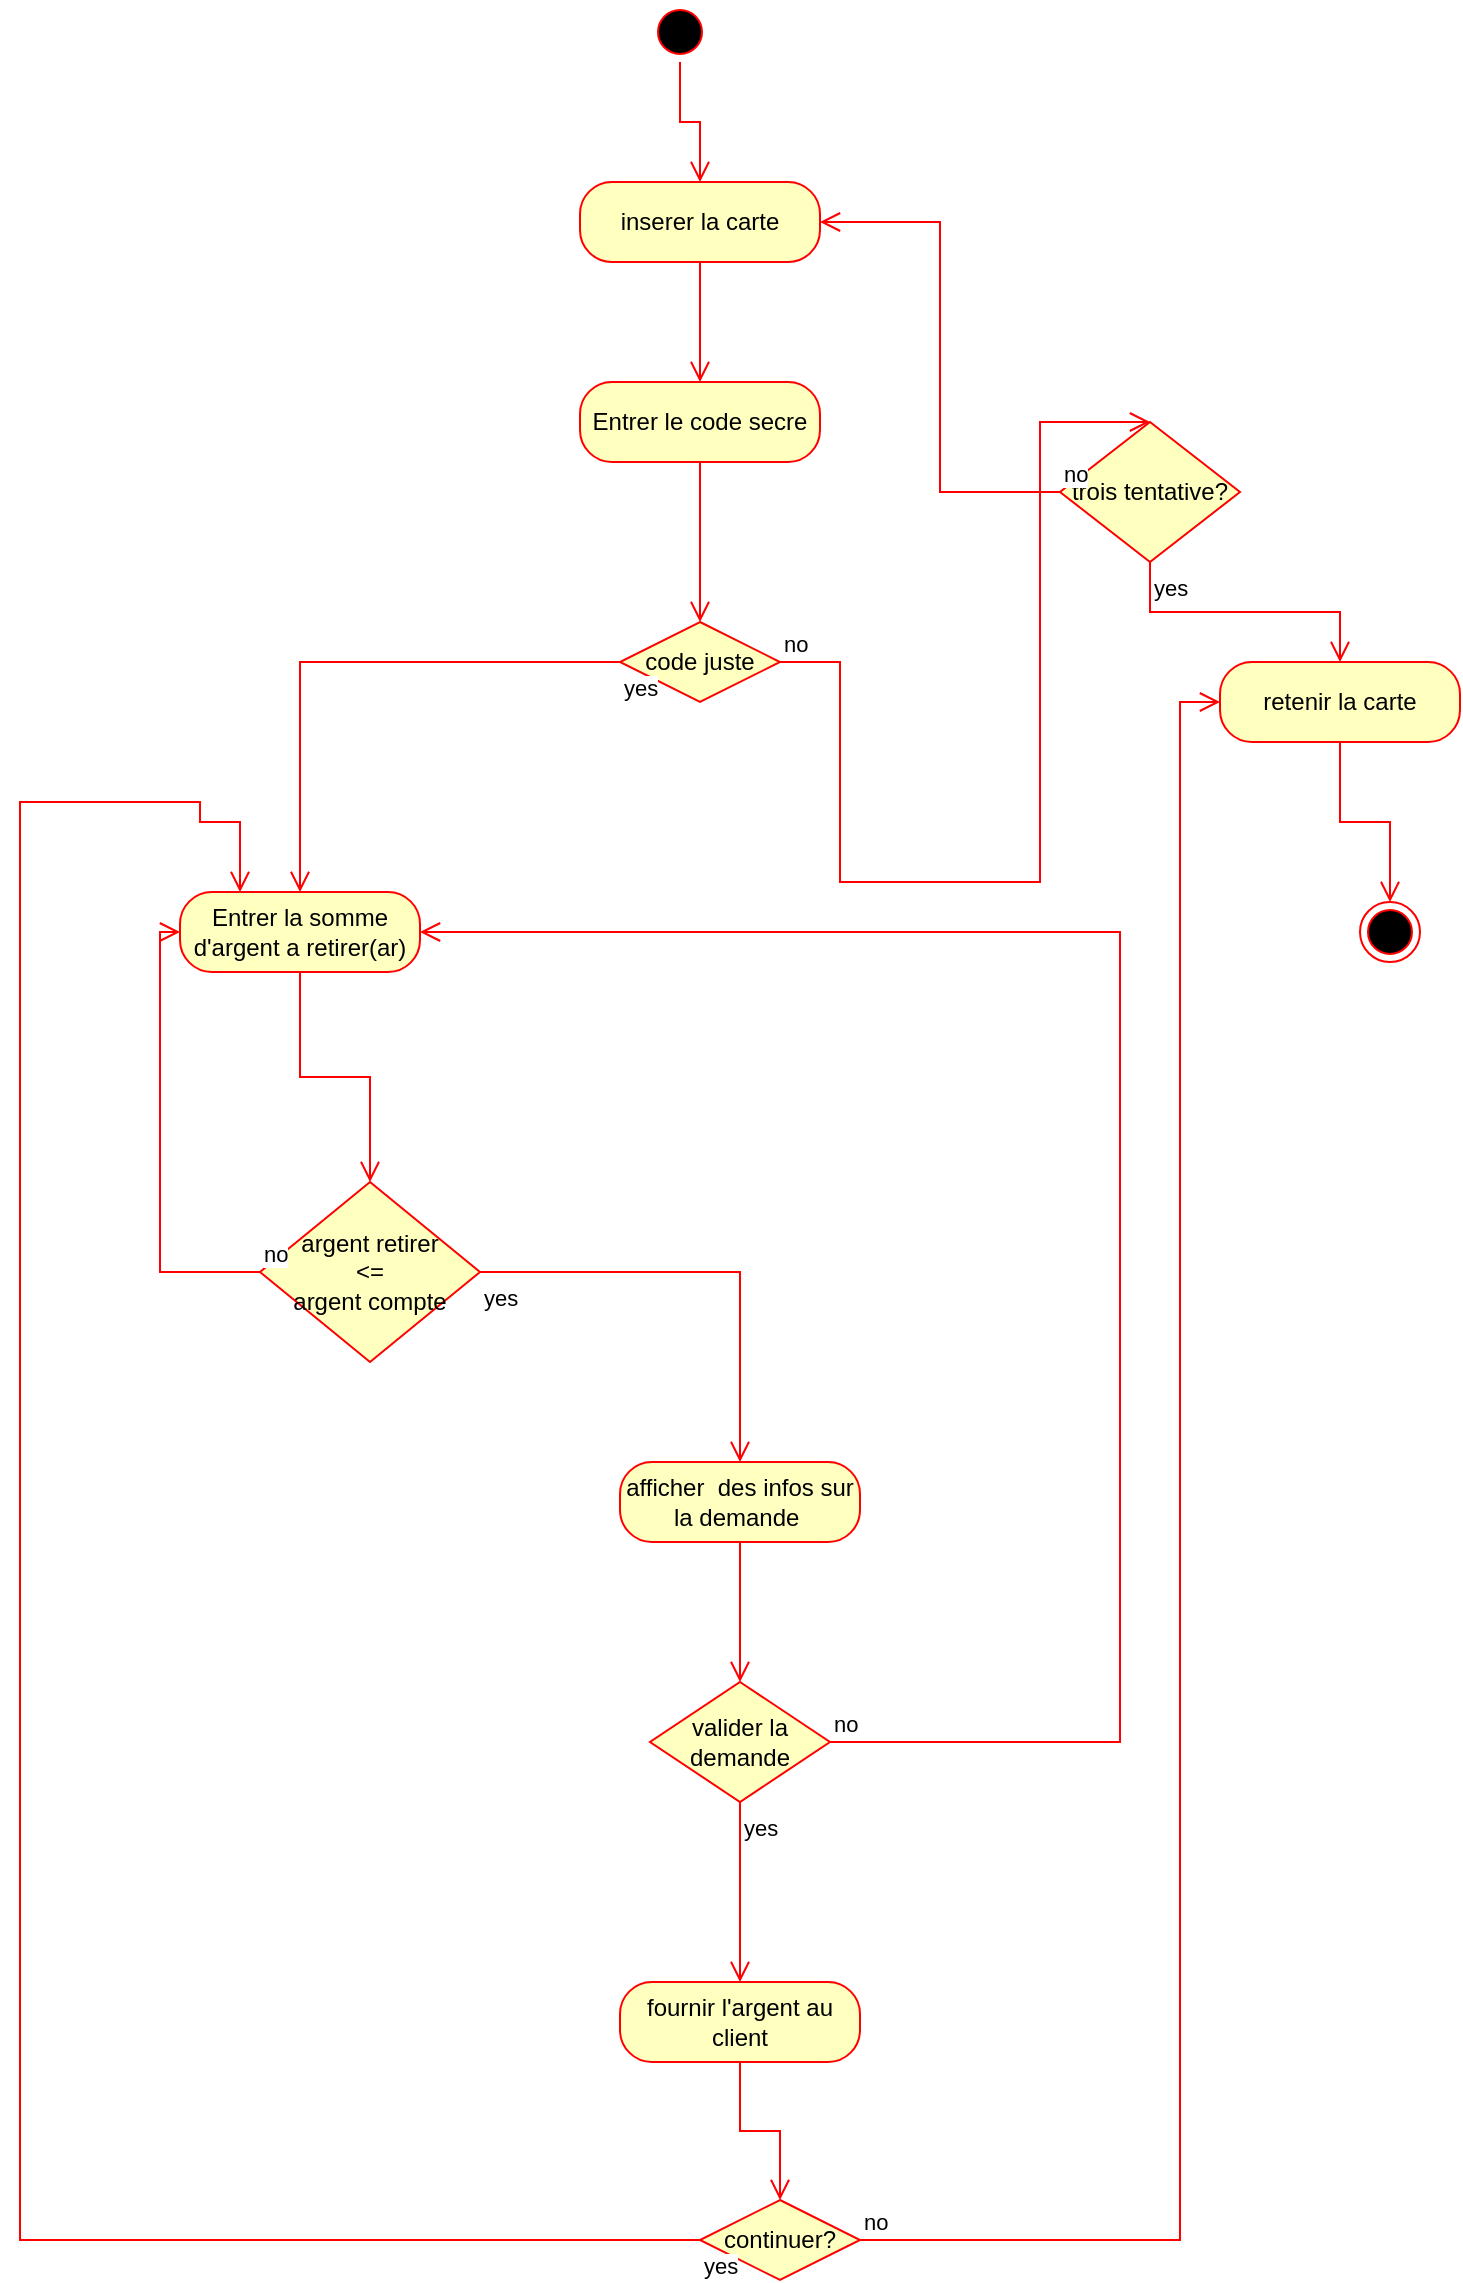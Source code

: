 <mxfile version="17.2.4" type="github">
  <diagram id="IKvp0dctUp1kRReiO2hB" name="Page-1">
    <mxGraphModel dx="1108" dy="450" grid="1" gridSize="10" guides="1" tooltips="1" connect="1" arrows="1" fold="1" page="1" pageScale="1" pageWidth="827" pageHeight="1169" math="0" shadow="0">
      <root>
        <mxCell id="0" />
        <mxCell id="1" parent="0" />
        <mxCell id="s-jeWSVwhlc8Lse-MR7u-1" value="" style="ellipse;html=1;shape=startState;fillColor=#000000;strokeColor=#ff0000;" vertex="1" parent="1">
          <mxGeometry x="395" y="70" width="30" height="30" as="geometry" />
        </mxCell>
        <mxCell id="s-jeWSVwhlc8Lse-MR7u-2" value="" style="edgeStyle=orthogonalEdgeStyle;html=1;verticalAlign=bottom;endArrow=open;endSize=8;strokeColor=#ff0000;rounded=0;entryX=0.5;entryY=0;entryDx=0;entryDy=0;" edge="1" source="s-jeWSVwhlc8Lse-MR7u-1" parent="1" target="s-jeWSVwhlc8Lse-MR7u-6">
          <mxGeometry relative="1" as="geometry">
            <mxPoint x="410" y="140" as="targetPoint" />
          </mxGeometry>
        </mxCell>
        <mxCell id="s-jeWSVwhlc8Lse-MR7u-3" value="code juste" style="rhombus;whiteSpace=wrap;html=1;fillColor=#ffffc0;strokeColor=#ff0000;" vertex="1" parent="1">
          <mxGeometry x="380" y="380" width="80" height="40" as="geometry" />
        </mxCell>
        <mxCell id="s-jeWSVwhlc8Lse-MR7u-4" value="no" style="edgeStyle=orthogonalEdgeStyle;html=1;align=left;verticalAlign=bottom;endArrow=open;endSize=8;strokeColor=#ff0000;rounded=0;entryX=0.5;entryY=0;entryDx=0;entryDy=0;" edge="1" source="s-jeWSVwhlc8Lse-MR7u-3" parent="1" target="s-jeWSVwhlc8Lse-MR7u-14">
          <mxGeometry x="-1" relative="1" as="geometry">
            <mxPoint x="570" y="490" as="targetPoint" />
            <Array as="points">
              <mxPoint x="490" y="400" />
              <mxPoint x="490" y="510" />
              <mxPoint x="590" y="510" />
              <mxPoint x="590" y="280" />
            </Array>
          </mxGeometry>
        </mxCell>
        <mxCell id="s-jeWSVwhlc8Lse-MR7u-5" value="yes" style="edgeStyle=orthogonalEdgeStyle;html=1;align=left;verticalAlign=top;endArrow=open;endSize=8;strokeColor=#ff0000;rounded=0;entryX=0.5;entryY=0;entryDx=0;entryDy=0;" edge="1" source="s-jeWSVwhlc8Lse-MR7u-3" parent="1" target="s-jeWSVwhlc8Lse-MR7u-20">
          <mxGeometry x="-1" relative="1" as="geometry">
            <mxPoint x="220" y="510" as="targetPoint" />
          </mxGeometry>
        </mxCell>
        <mxCell id="s-jeWSVwhlc8Lse-MR7u-6" value="inserer la carte" style="rounded=1;whiteSpace=wrap;html=1;arcSize=40;fontColor=#000000;fillColor=#ffffc0;strokeColor=#ff0000;" vertex="1" parent="1">
          <mxGeometry x="360" y="160" width="120" height="40" as="geometry" />
        </mxCell>
        <mxCell id="s-jeWSVwhlc8Lse-MR7u-7" value="" style="edgeStyle=orthogonalEdgeStyle;html=1;verticalAlign=bottom;endArrow=open;endSize=8;strokeColor=#ff0000;rounded=0;" edge="1" source="s-jeWSVwhlc8Lse-MR7u-6" parent="1">
          <mxGeometry relative="1" as="geometry">
            <mxPoint x="420" y="260" as="targetPoint" />
          </mxGeometry>
        </mxCell>
        <mxCell id="s-jeWSVwhlc8Lse-MR7u-11" value="Entrer le code secre" style="rounded=1;whiteSpace=wrap;html=1;arcSize=40;fontColor=#000000;fillColor=#ffffc0;strokeColor=#ff0000;" vertex="1" parent="1">
          <mxGeometry x="360" y="260" width="120" height="40" as="geometry" />
        </mxCell>
        <mxCell id="s-jeWSVwhlc8Lse-MR7u-12" value="" style="edgeStyle=orthogonalEdgeStyle;html=1;verticalAlign=bottom;endArrow=open;endSize=8;strokeColor=#ff0000;rounded=0;entryX=0.5;entryY=0;entryDx=0;entryDy=0;" edge="1" source="s-jeWSVwhlc8Lse-MR7u-11" parent="1" target="s-jeWSVwhlc8Lse-MR7u-3">
          <mxGeometry relative="1" as="geometry">
            <mxPoint x="440" y="380" as="targetPoint" />
          </mxGeometry>
        </mxCell>
        <mxCell id="s-jeWSVwhlc8Lse-MR7u-14" value="trois tentative?" style="rhombus;whiteSpace=wrap;html=1;fillColor=#ffffc0;strokeColor=#ff0000;" vertex="1" parent="1">
          <mxGeometry x="600" y="280" width="90" height="70" as="geometry" />
        </mxCell>
        <mxCell id="s-jeWSVwhlc8Lse-MR7u-15" value="no" style="edgeStyle=orthogonalEdgeStyle;html=1;align=left;verticalAlign=bottom;endArrow=open;endSize=8;strokeColor=#ff0000;rounded=0;entryX=1;entryY=0.5;entryDx=0;entryDy=0;" edge="1" source="s-jeWSVwhlc8Lse-MR7u-14" parent="1" target="s-jeWSVwhlc8Lse-MR7u-6">
          <mxGeometry x="-1" relative="1" as="geometry">
            <mxPoint x="780" y="300" as="targetPoint" />
          </mxGeometry>
        </mxCell>
        <mxCell id="s-jeWSVwhlc8Lse-MR7u-16" value="yes" style="edgeStyle=orthogonalEdgeStyle;html=1;align=left;verticalAlign=top;endArrow=open;endSize=8;strokeColor=#ff0000;rounded=0;entryX=0.5;entryY=0;entryDx=0;entryDy=0;" edge="1" source="s-jeWSVwhlc8Lse-MR7u-14" parent="1" target="s-jeWSVwhlc8Lse-MR7u-17">
          <mxGeometry x="-1" relative="1" as="geometry">
            <mxPoint x="740" y="390" as="targetPoint" />
          </mxGeometry>
        </mxCell>
        <mxCell id="s-jeWSVwhlc8Lse-MR7u-17" value="retenir la carte" style="rounded=1;whiteSpace=wrap;html=1;arcSize=40;fontColor=#000000;fillColor=#ffffc0;strokeColor=#ff0000;" vertex="1" parent="1">
          <mxGeometry x="680" y="400" width="120" height="40" as="geometry" />
        </mxCell>
        <mxCell id="s-jeWSVwhlc8Lse-MR7u-18" value="" style="edgeStyle=orthogonalEdgeStyle;html=1;verticalAlign=bottom;endArrow=open;endSize=8;strokeColor=#ff0000;rounded=0;entryX=0.5;entryY=0;entryDx=0;entryDy=0;" edge="1" source="s-jeWSVwhlc8Lse-MR7u-17" parent="1" target="s-jeWSVwhlc8Lse-MR7u-19">
          <mxGeometry relative="1" as="geometry">
            <mxPoint x="750" y="510" as="targetPoint" />
          </mxGeometry>
        </mxCell>
        <mxCell id="s-jeWSVwhlc8Lse-MR7u-19" value="" style="ellipse;html=1;shape=endState;fillColor=#000000;strokeColor=#ff0000;" vertex="1" parent="1">
          <mxGeometry x="750" y="520" width="30" height="30" as="geometry" />
        </mxCell>
        <mxCell id="s-jeWSVwhlc8Lse-MR7u-20" value="Entrer la somme d&#39;argent a retirer(ar)" style="rounded=1;whiteSpace=wrap;html=1;arcSize=40;fontColor=#000000;fillColor=#ffffc0;strokeColor=#ff0000;" vertex="1" parent="1">
          <mxGeometry x="160" y="515" width="120" height="40" as="geometry" />
        </mxCell>
        <mxCell id="s-jeWSVwhlc8Lse-MR7u-21" value="" style="edgeStyle=orthogonalEdgeStyle;html=1;verticalAlign=bottom;endArrow=open;endSize=8;strokeColor=#ff0000;rounded=0;entryX=0.5;entryY=0;entryDx=0;entryDy=0;" edge="1" source="s-jeWSVwhlc8Lse-MR7u-20" parent="1" target="s-jeWSVwhlc8Lse-MR7u-22">
          <mxGeometry relative="1" as="geometry">
            <mxPoint x="240" y="620" as="targetPoint" />
          </mxGeometry>
        </mxCell>
        <mxCell id="s-jeWSVwhlc8Lse-MR7u-22" value="argent retirer &lt;br&gt;&amp;lt;=&lt;br&gt;argent compte" style="rhombus;whiteSpace=wrap;html=1;fillColor=#ffffc0;strokeColor=#ff0000;" vertex="1" parent="1">
          <mxGeometry x="200" y="660" width="110" height="90" as="geometry" />
        </mxCell>
        <mxCell id="s-jeWSVwhlc8Lse-MR7u-23" value="no" style="edgeStyle=orthogonalEdgeStyle;html=1;align=left;verticalAlign=bottom;endArrow=open;endSize=8;strokeColor=#ff0000;rounded=0;entryX=0;entryY=0.5;entryDx=0;entryDy=0;" edge="1" source="s-jeWSVwhlc8Lse-MR7u-22" parent="1" target="s-jeWSVwhlc8Lse-MR7u-20">
          <mxGeometry x="-1" relative="1" as="geometry">
            <mxPoint x="80" y="650" as="targetPoint" />
            <Array as="points">
              <mxPoint x="150" y="705" />
              <mxPoint x="150" y="535" />
            </Array>
          </mxGeometry>
        </mxCell>
        <mxCell id="s-jeWSVwhlc8Lse-MR7u-24" value="yes" style="edgeStyle=orthogonalEdgeStyle;html=1;align=left;verticalAlign=top;endArrow=open;endSize=8;strokeColor=#ff0000;rounded=0;entryX=0.5;entryY=0;entryDx=0;entryDy=0;" edge="1" source="s-jeWSVwhlc8Lse-MR7u-22" parent="1" target="s-jeWSVwhlc8Lse-MR7u-26">
          <mxGeometry x="-1" relative="1" as="geometry">
            <mxPoint x="510" y="640" as="targetPoint" />
          </mxGeometry>
        </mxCell>
        <mxCell id="s-jeWSVwhlc8Lse-MR7u-26" value="afficher&amp;nbsp; des infos sur la demande&amp;nbsp;" style="rounded=1;whiteSpace=wrap;html=1;arcSize=40;fontColor=#000000;fillColor=#ffffc0;strokeColor=#ff0000;" vertex="1" parent="1">
          <mxGeometry x="380" y="800" width="120" height="40" as="geometry" />
        </mxCell>
        <mxCell id="s-jeWSVwhlc8Lse-MR7u-27" value="" style="edgeStyle=orthogonalEdgeStyle;html=1;verticalAlign=bottom;endArrow=open;endSize=8;strokeColor=#ff0000;rounded=0;entryX=0.5;entryY=0;entryDx=0;entryDy=0;" edge="1" source="s-jeWSVwhlc8Lse-MR7u-26" parent="1" target="s-jeWSVwhlc8Lse-MR7u-32">
          <mxGeometry relative="1" as="geometry">
            <mxPoint x="440" y="910" as="targetPoint" />
          </mxGeometry>
        </mxCell>
        <mxCell id="s-jeWSVwhlc8Lse-MR7u-32" value="valider la demande" style="rhombus;whiteSpace=wrap;html=1;fillColor=#ffffc0;strokeColor=#ff0000;" vertex="1" parent="1">
          <mxGeometry x="395" y="910" width="90" height="60" as="geometry" />
        </mxCell>
        <mxCell id="s-jeWSVwhlc8Lse-MR7u-33" value="no" style="edgeStyle=orthogonalEdgeStyle;html=1;align=left;verticalAlign=bottom;endArrow=open;endSize=8;strokeColor=#ff0000;rounded=0;entryX=1;entryY=0.5;entryDx=0;entryDy=0;" edge="1" source="s-jeWSVwhlc8Lse-MR7u-32" parent="1" target="s-jeWSVwhlc8Lse-MR7u-20">
          <mxGeometry x="-1" relative="1" as="geometry">
            <mxPoint x="540" y="940" as="targetPoint" />
            <Array as="points">
              <mxPoint x="630" y="940" />
              <mxPoint x="630" y="535" />
            </Array>
          </mxGeometry>
        </mxCell>
        <mxCell id="s-jeWSVwhlc8Lse-MR7u-34" value="yes" style="edgeStyle=orthogonalEdgeStyle;html=1;align=left;verticalAlign=top;endArrow=open;endSize=8;strokeColor=#ff0000;rounded=0;entryX=0.5;entryY=0;entryDx=0;entryDy=0;" edge="1" source="s-jeWSVwhlc8Lse-MR7u-32" parent="1" target="s-jeWSVwhlc8Lse-MR7u-35">
          <mxGeometry x="-1" relative="1" as="geometry">
            <mxPoint x="440" y="1060" as="targetPoint" />
          </mxGeometry>
        </mxCell>
        <mxCell id="s-jeWSVwhlc8Lse-MR7u-35" value="fournir l&#39;argent au client" style="rounded=1;whiteSpace=wrap;html=1;arcSize=40;fontColor=#000000;fillColor=#ffffc0;strokeColor=#ff0000;" vertex="1" parent="1">
          <mxGeometry x="380" y="1060" width="120" height="40" as="geometry" />
        </mxCell>
        <mxCell id="s-jeWSVwhlc8Lse-MR7u-36" value="" style="edgeStyle=orthogonalEdgeStyle;html=1;verticalAlign=bottom;endArrow=open;endSize=8;strokeColor=#ff0000;rounded=0;entryX=0.5;entryY=0;entryDx=0;entryDy=0;" edge="1" source="s-jeWSVwhlc8Lse-MR7u-35" parent="1" target="s-jeWSVwhlc8Lse-MR7u-38">
          <mxGeometry relative="1" as="geometry">
            <mxPoint x="460" y="1160" as="targetPoint" />
          </mxGeometry>
        </mxCell>
        <mxCell id="s-jeWSVwhlc8Lse-MR7u-38" value="continuer?" style="rhombus;whiteSpace=wrap;html=1;fillColor=#ffffc0;strokeColor=#ff0000;" vertex="1" parent="1">
          <mxGeometry x="420" y="1169" width="80" height="40" as="geometry" />
        </mxCell>
        <mxCell id="s-jeWSVwhlc8Lse-MR7u-39" value="no" style="edgeStyle=orthogonalEdgeStyle;html=1;align=left;verticalAlign=bottom;endArrow=open;endSize=8;strokeColor=#ff0000;rounded=0;entryX=0;entryY=0.5;entryDx=0;entryDy=0;" edge="1" source="s-jeWSVwhlc8Lse-MR7u-38" parent="1" target="s-jeWSVwhlc8Lse-MR7u-17">
          <mxGeometry x="-1" relative="1" as="geometry">
            <mxPoint x="560" y="1250" as="targetPoint" />
            <Array as="points">
              <mxPoint x="660" y="1189" />
              <mxPoint x="660" y="420" />
            </Array>
          </mxGeometry>
        </mxCell>
        <mxCell id="s-jeWSVwhlc8Lse-MR7u-40" value="yes" style="edgeStyle=orthogonalEdgeStyle;html=1;align=left;verticalAlign=top;endArrow=open;endSize=8;strokeColor=#ff0000;rounded=0;entryX=0.25;entryY=0;entryDx=0;entryDy=0;" edge="1" source="s-jeWSVwhlc8Lse-MR7u-38" parent="1" target="s-jeWSVwhlc8Lse-MR7u-20">
          <mxGeometry x="-1" relative="1" as="geometry">
            <mxPoint x="430" y="1250" as="targetPoint" />
            <Array as="points">
              <mxPoint x="80" y="1189" />
              <mxPoint x="80" y="470" />
              <mxPoint x="170" y="470" />
              <mxPoint x="170" y="480" />
              <mxPoint x="190" y="480" />
            </Array>
          </mxGeometry>
        </mxCell>
      </root>
    </mxGraphModel>
  </diagram>
</mxfile>
